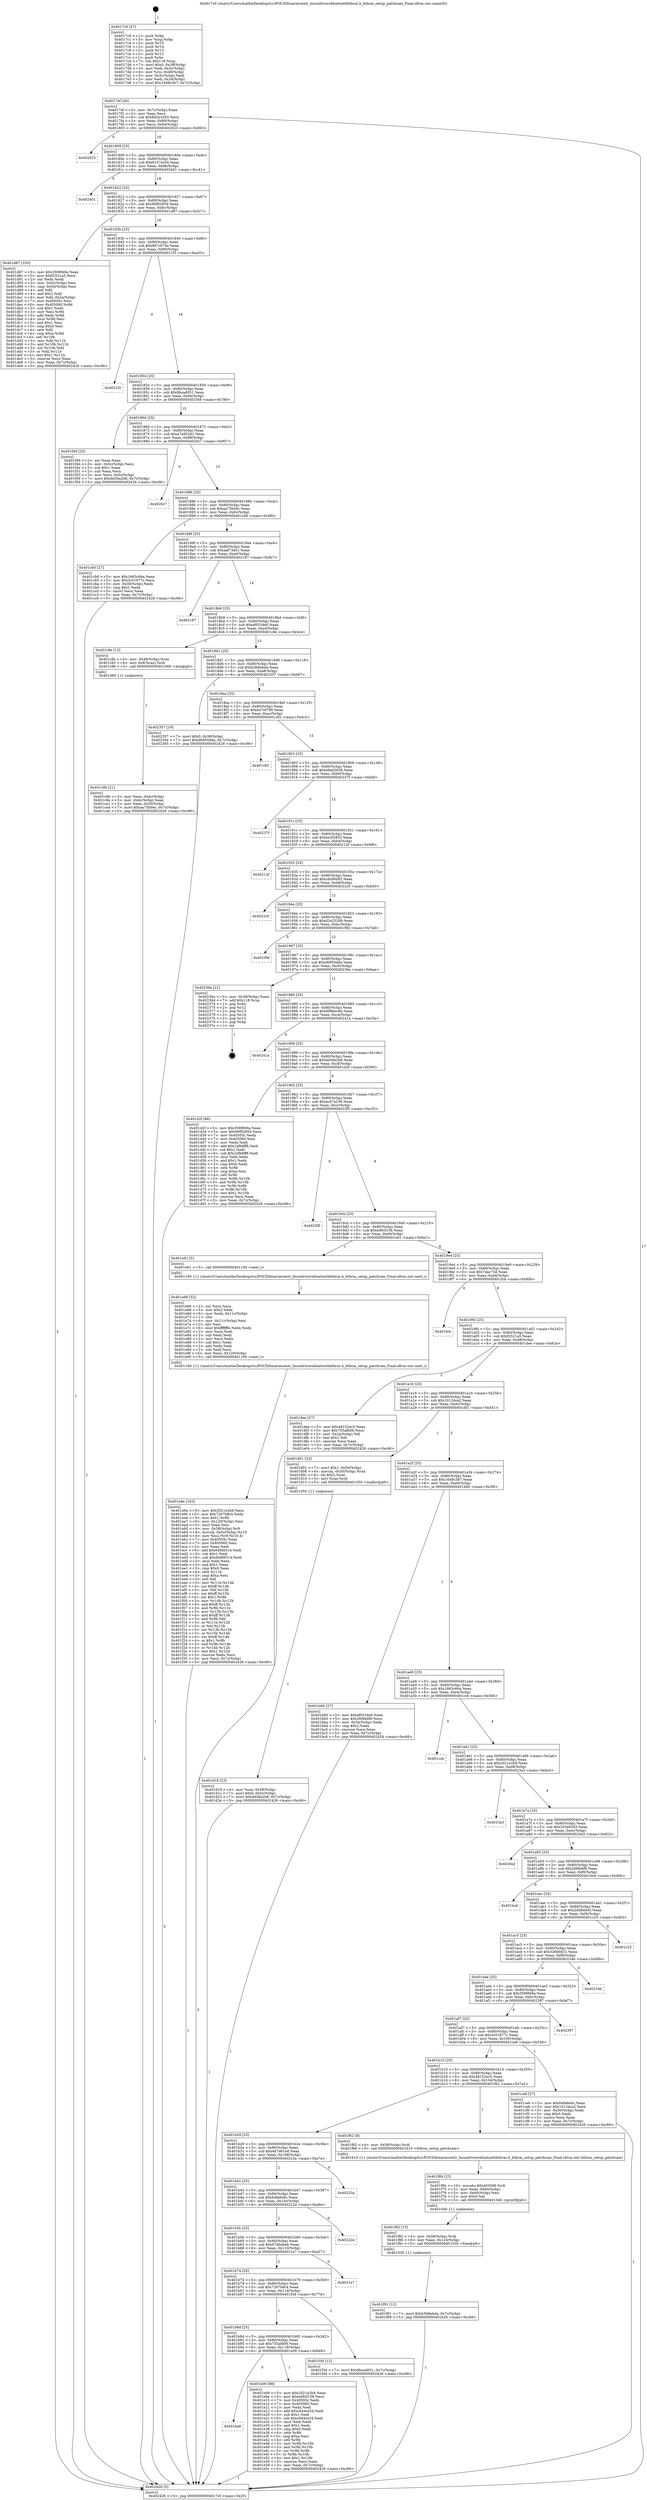 digraph "0x4017c0" {
  label = "0x4017c0 (/mnt/c/Users/mathe/Desktop/tcc/POCII/binaries/extr_linuxdriversbluetoothbtbcm.h_btbcm_setup_patchram_Final-ollvm.out::main(0))"
  labelloc = "t"
  node[shape=record]

  Entry [label="",width=0.3,height=0.3,shape=circle,fillcolor=black,style=filled]
  "0x4017ef" [label="{
     0x4017ef [26]\l
     | [instrs]\l
     &nbsp;&nbsp;0x4017ef \<+3\>: mov -0x7c(%rbp),%eax\l
     &nbsp;&nbsp;0x4017f2 \<+2\>: mov %eax,%ecx\l
     &nbsp;&nbsp;0x4017f4 \<+6\>: sub $0x8d2e3293,%ecx\l
     &nbsp;&nbsp;0x4017fa \<+3\>: mov %eax,-0x80(%rbp)\l
     &nbsp;&nbsp;0x4017fd \<+6\>: mov %ecx,-0x84(%rbp)\l
     &nbsp;&nbsp;0x401803 \<+6\>: je 0000000000402023 \<main+0x863\>\l
  }"]
  "0x402023" [label="{
     0x402023\l
  }", style=dashed]
  "0x401809" [label="{
     0x401809 [25]\l
     | [instrs]\l
     &nbsp;&nbsp;0x401809 \<+5\>: jmp 000000000040180e \<main+0x4e\>\l
     &nbsp;&nbsp;0x40180e \<+3\>: mov -0x80(%rbp),%eax\l
     &nbsp;&nbsp;0x401811 \<+5\>: sub $0x9147ec04,%eax\l
     &nbsp;&nbsp;0x401816 \<+6\>: mov %eax,-0x88(%rbp)\l
     &nbsp;&nbsp;0x40181c \<+6\>: je 0000000000402401 \<main+0xc41\>\l
  }"]
  Exit [label="",width=0.3,height=0.3,shape=circle,fillcolor=black,style=filled,peripheries=2]
  "0x402401" [label="{
     0x402401\l
  }", style=dashed]
  "0x401822" [label="{
     0x401822 [25]\l
     | [instrs]\l
     &nbsp;&nbsp;0x401822 \<+5\>: jmp 0000000000401827 \<main+0x67\>\l
     &nbsp;&nbsp;0x401827 \<+3\>: mov -0x80(%rbp),%eax\l
     &nbsp;&nbsp;0x40182a \<+5\>: sub $0x96f92854,%eax\l
     &nbsp;&nbsp;0x40182f \<+6\>: mov %eax,-0x8c(%rbp)\l
     &nbsp;&nbsp;0x401835 \<+6\>: je 0000000000401d87 \<main+0x5c7\>\l
  }"]
  "0x401f91" [label="{
     0x401f91 [12]\l
     | [instrs]\l
     &nbsp;&nbsp;0x401f91 \<+7\>: movl $0xb3b8ebda,-0x7c(%rbp)\l
     &nbsp;&nbsp;0x401f98 \<+5\>: jmp 0000000000402426 \<main+0xc66\>\l
  }"]
  "0x401d87" [label="{
     0x401d87 [103]\l
     | [instrs]\l
     &nbsp;&nbsp;0x401d87 \<+5\>: mov $0x3599f49a,%eax\l
     &nbsp;&nbsp;0x401d8c \<+5\>: mov $0xf2521a5,%ecx\l
     &nbsp;&nbsp;0x401d91 \<+2\>: xor %edx,%edx\l
     &nbsp;&nbsp;0x401d93 \<+3\>: mov -0x5c(%rbp),%esi\l
     &nbsp;&nbsp;0x401d96 \<+3\>: cmp -0x50(%rbp),%esi\l
     &nbsp;&nbsp;0x401d99 \<+4\>: setl %dil\l
     &nbsp;&nbsp;0x401d9d \<+4\>: and $0x1,%dil\l
     &nbsp;&nbsp;0x401da1 \<+4\>: mov %dil,-0x2a(%rbp)\l
     &nbsp;&nbsp;0x401da5 \<+7\>: mov 0x40505c,%esi\l
     &nbsp;&nbsp;0x401dac \<+8\>: mov 0x405060,%r8d\l
     &nbsp;&nbsp;0x401db4 \<+3\>: sub $0x1,%edx\l
     &nbsp;&nbsp;0x401db7 \<+3\>: mov %esi,%r9d\l
     &nbsp;&nbsp;0x401dba \<+3\>: add %edx,%r9d\l
     &nbsp;&nbsp;0x401dbd \<+4\>: imul %r9d,%esi\l
     &nbsp;&nbsp;0x401dc1 \<+3\>: and $0x1,%esi\l
     &nbsp;&nbsp;0x401dc4 \<+3\>: cmp $0x0,%esi\l
     &nbsp;&nbsp;0x401dc7 \<+4\>: sete %dil\l
     &nbsp;&nbsp;0x401dcb \<+4\>: cmp $0xa,%r8d\l
     &nbsp;&nbsp;0x401dcf \<+4\>: setl %r10b\l
     &nbsp;&nbsp;0x401dd3 \<+3\>: mov %dil,%r11b\l
     &nbsp;&nbsp;0x401dd6 \<+3\>: and %r10b,%r11b\l
     &nbsp;&nbsp;0x401dd9 \<+3\>: xor %r10b,%dil\l
     &nbsp;&nbsp;0x401ddc \<+3\>: or %dil,%r11b\l
     &nbsp;&nbsp;0x401ddf \<+4\>: test $0x1,%r11b\l
     &nbsp;&nbsp;0x401de3 \<+3\>: cmovne %ecx,%eax\l
     &nbsp;&nbsp;0x401de6 \<+3\>: mov %eax,-0x7c(%rbp)\l
     &nbsp;&nbsp;0x401de9 \<+5\>: jmp 0000000000402426 \<main+0xc66\>\l
  }"]
  "0x40183b" [label="{
     0x40183b [25]\l
     | [instrs]\l
     &nbsp;&nbsp;0x40183b \<+5\>: jmp 0000000000401840 \<main+0x80\>\l
     &nbsp;&nbsp;0x401840 \<+3\>: mov -0x80(%rbp),%eax\l
     &nbsp;&nbsp;0x401843 \<+5\>: sub $0x987c874e,%eax\l
     &nbsp;&nbsp;0x401848 \<+6\>: mov %eax,-0x90(%rbp)\l
     &nbsp;&nbsp;0x40184e \<+6\>: je 00000000004021f3 \<main+0xa33\>\l
  }"]
  "0x401f82" [label="{
     0x401f82 [15]\l
     | [instrs]\l
     &nbsp;&nbsp;0x401f82 \<+4\>: mov -0x58(%rbp),%rdi\l
     &nbsp;&nbsp;0x401f86 \<+6\>: mov %eax,-0x124(%rbp)\l
     &nbsp;&nbsp;0x401f8c \<+5\>: call 0000000000401030 \<free@plt\>\l
     | [calls]\l
     &nbsp;&nbsp;0x401030 \{1\} (unknown)\l
  }"]
  "0x4021f3" [label="{
     0x4021f3\l
  }", style=dashed]
  "0x401854" [label="{
     0x401854 [25]\l
     | [instrs]\l
     &nbsp;&nbsp;0x401854 \<+5\>: jmp 0000000000401859 \<main+0x99\>\l
     &nbsp;&nbsp;0x401859 \<+3\>: mov -0x80(%rbp),%eax\l
     &nbsp;&nbsp;0x40185c \<+5\>: sub $0x9bcad051,%eax\l
     &nbsp;&nbsp;0x401861 \<+6\>: mov %eax,-0x94(%rbp)\l
     &nbsp;&nbsp;0x401867 \<+6\>: je 0000000000401f49 \<main+0x789\>\l
  }"]
  "0x401f6b" [label="{
     0x401f6b [23]\l
     | [instrs]\l
     &nbsp;&nbsp;0x401f6b \<+10\>: movabs $0x4030d6,%rdi\l
     &nbsp;&nbsp;0x401f75 \<+3\>: mov %eax,-0x60(%rbp)\l
     &nbsp;&nbsp;0x401f78 \<+3\>: mov -0x60(%rbp),%esi\l
     &nbsp;&nbsp;0x401f7b \<+2\>: mov $0x0,%al\l
     &nbsp;&nbsp;0x401f7d \<+5\>: call 0000000000401040 \<printf@plt\>\l
     | [calls]\l
     &nbsp;&nbsp;0x401040 \{1\} (unknown)\l
  }"]
  "0x401f49" [label="{
     0x401f49 [25]\l
     | [instrs]\l
     &nbsp;&nbsp;0x401f49 \<+2\>: xor %eax,%eax\l
     &nbsp;&nbsp;0x401f4b \<+3\>: mov -0x5c(%rbp),%ecx\l
     &nbsp;&nbsp;0x401f4e \<+3\>: sub $0x1,%eax\l
     &nbsp;&nbsp;0x401f51 \<+2\>: sub %eax,%ecx\l
     &nbsp;&nbsp;0x401f53 \<+3\>: mov %ecx,-0x5c(%rbp)\l
     &nbsp;&nbsp;0x401f56 \<+7\>: movl $0xdd36a2b8,-0x7c(%rbp)\l
     &nbsp;&nbsp;0x401f5d \<+5\>: jmp 0000000000402426 \<main+0xc66\>\l
  }"]
  "0x40186d" [label="{
     0x40186d [25]\l
     | [instrs]\l
     &nbsp;&nbsp;0x40186d \<+5\>: jmp 0000000000401872 \<main+0xb2\>\l
     &nbsp;&nbsp;0x401872 \<+3\>: mov -0x80(%rbp),%eax\l
     &nbsp;&nbsp;0x401875 \<+5\>: sub $0xa7a952d1,%eax\l
     &nbsp;&nbsp;0x40187a \<+6\>: mov %eax,-0x98(%rbp)\l
     &nbsp;&nbsp;0x401880 \<+6\>: je 00000000004020c7 \<main+0x907\>\l
  }"]
  "0x401e9a" [label="{
     0x401e9a [163]\l
     | [instrs]\l
     &nbsp;&nbsp;0x401e9a \<+5\>: mov $0x2021e2b9,%ecx\l
     &nbsp;&nbsp;0x401e9f \<+5\>: mov $0x7267b8c4,%edx\l
     &nbsp;&nbsp;0x401ea4 \<+3\>: mov $0x1,%r8b\l
     &nbsp;&nbsp;0x401ea7 \<+6\>: mov -0x120(%rbp),%esi\l
     &nbsp;&nbsp;0x401ead \<+3\>: imul %eax,%esi\l
     &nbsp;&nbsp;0x401eb0 \<+4\>: mov -0x58(%rbp),%r9\l
     &nbsp;&nbsp;0x401eb4 \<+4\>: movslq -0x5c(%rbp),%r10\l
     &nbsp;&nbsp;0x401eb8 \<+4\>: mov %esi,(%r9,%r10,4)\l
     &nbsp;&nbsp;0x401ebc \<+7\>: mov 0x40505c,%eax\l
     &nbsp;&nbsp;0x401ec3 \<+7\>: mov 0x405060,%esi\l
     &nbsp;&nbsp;0x401eca \<+2\>: mov %eax,%edi\l
     &nbsp;&nbsp;0x401ecc \<+6\>: add $0x64fd9314,%edi\l
     &nbsp;&nbsp;0x401ed2 \<+3\>: sub $0x1,%edi\l
     &nbsp;&nbsp;0x401ed5 \<+6\>: sub $0x64fd9314,%edi\l
     &nbsp;&nbsp;0x401edb \<+3\>: imul %edi,%eax\l
     &nbsp;&nbsp;0x401ede \<+3\>: and $0x1,%eax\l
     &nbsp;&nbsp;0x401ee1 \<+3\>: cmp $0x0,%eax\l
     &nbsp;&nbsp;0x401ee4 \<+4\>: sete %r11b\l
     &nbsp;&nbsp;0x401ee8 \<+3\>: cmp $0xa,%esi\l
     &nbsp;&nbsp;0x401eeb \<+3\>: setl %bl\l
     &nbsp;&nbsp;0x401eee \<+3\>: mov %r11b,%r14b\l
     &nbsp;&nbsp;0x401ef1 \<+4\>: xor $0xff,%r14b\l
     &nbsp;&nbsp;0x401ef5 \<+3\>: mov %bl,%r15b\l
     &nbsp;&nbsp;0x401ef8 \<+4\>: xor $0xff,%r15b\l
     &nbsp;&nbsp;0x401efc \<+4\>: xor $0x1,%r8b\l
     &nbsp;&nbsp;0x401f00 \<+3\>: mov %r14b,%r12b\l
     &nbsp;&nbsp;0x401f03 \<+4\>: and $0xff,%r12b\l
     &nbsp;&nbsp;0x401f07 \<+3\>: and %r8b,%r11b\l
     &nbsp;&nbsp;0x401f0a \<+3\>: mov %r15b,%r13b\l
     &nbsp;&nbsp;0x401f0d \<+4\>: and $0xff,%r13b\l
     &nbsp;&nbsp;0x401f11 \<+3\>: and %r8b,%bl\l
     &nbsp;&nbsp;0x401f14 \<+3\>: or %r11b,%r12b\l
     &nbsp;&nbsp;0x401f17 \<+3\>: or %bl,%r13b\l
     &nbsp;&nbsp;0x401f1a \<+3\>: xor %r13b,%r12b\l
     &nbsp;&nbsp;0x401f1d \<+3\>: or %r15b,%r14b\l
     &nbsp;&nbsp;0x401f20 \<+4\>: xor $0xff,%r14b\l
     &nbsp;&nbsp;0x401f24 \<+4\>: or $0x1,%r8b\l
     &nbsp;&nbsp;0x401f28 \<+3\>: and %r8b,%r14b\l
     &nbsp;&nbsp;0x401f2b \<+3\>: or %r14b,%r12b\l
     &nbsp;&nbsp;0x401f2e \<+4\>: test $0x1,%r12b\l
     &nbsp;&nbsp;0x401f32 \<+3\>: cmovne %edx,%ecx\l
     &nbsp;&nbsp;0x401f35 \<+3\>: mov %ecx,-0x7c(%rbp)\l
     &nbsp;&nbsp;0x401f38 \<+5\>: jmp 0000000000402426 \<main+0xc66\>\l
  }"]
  "0x4020c7" [label="{
     0x4020c7\l
  }", style=dashed]
  "0x401886" [label="{
     0x401886 [25]\l
     | [instrs]\l
     &nbsp;&nbsp;0x401886 \<+5\>: jmp 000000000040188b \<main+0xcb\>\l
     &nbsp;&nbsp;0x40188b \<+3\>: mov -0x80(%rbp),%eax\l
     &nbsp;&nbsp;0x40188e \<+5\>: sub $0xaa75b04c,%eax\l
     &nbsp;&nbsp;0x401893 \<+6\>: mov %eax,-0x9c(%rbp)\l
     &nbsp;&nbsp;0x401899 \<+6\>: je 0000000000401cb0 \<main+0x4f0\>\l
  }"]
  "0x401e66" [label="{
     0x401e66 [52]\l
     | [instrs]\l
     &nbsp;&nbsp;0x401e66 \<+2\>: xor %ecx,%ecx\l
     &nbsp;&nbsp;0x401e68 \<+5\>: mov $0x2,%edx\l
     &nbsp;&nbsp;0x401e6d \<+6\>: mov %edx,-0x11c(%rbp)\l
     &nbsp;&nbsp;0x401e73 \<+1\>: cltd\l
     &nbsp;&nbsp;0x401e74 \<+6\>: mov -0x11c(%rbp),%esi\l
     &nbsp;&nbsp;0x401e7a \<+2\>: idiv %esi\l
     &nbsp;&nbsp;0x401e7c \<+6\>: imul $0xfffffffe,%edx,%edx\l
     &nbsp;&nbsp;0x401e82 \<+2\>: mov %ecx,%edi\l
     &nbsp;&nbsp;0x401e84 \<+2\>: sub %edx,%edi\l
     &nbsp;&nbsp;0x401e86 \<+2\>: mov %ecx,%edx\l
     &nbsp;&nbsp;0x401e88 \<+3\>: sub $0x1,%edx\l
     &nbsp;&nbsp;0x401e8b \<+2\>: add %edx,%edi\l
     &nbsp;&nbsp;0x401e8d \<+2\>: sub %edi,%ecx\l
     &nbsp;&nbsp;0x401e8f \<+6\>: mov %ecx,-0x120(%rbp)\l
     &nbsp;&nbsp;0x401e95 \<+5\>: call 0000000000401160 \<next_i\>\l
     | [calls]\l
     &nbsp;&nbsp;0x401160 \{1\} (/mnt/c/Users/mathe/Desktop/tcc/POCII/binaries/extr_linuxdriversbluetoothbtbcm.h_btbcm_setup_patchram_Final-ollvm.out::next_i)\l
  }"]
  "0x401cb0" [label="{
     0x401cb0 [27]\l
     | [instrs]\l
     &nbsp;&nbsp;0x401cb0 \<+5\>: mov $0x1663c66a,%eax\l
     &nbsp;&nbsp;0x401cb5 \<+5\>: mov $0x3c51677c,%ecx\l
     &nbsp;&nbsp;0x401cba \<+3\>: mov -0x30(%rbp),%edx\l
     &nbsp;&nbsp;0x401cbd \<+3\>: cmp $0x1,%edx\l
     &nbsp;&nbsp;0x401cc0 \<+3\>: cmovl %ecx,%eax\l
     &nbsp;&nbsp;0x401cc3 \<+3\>: mov %eax,-0x7c(%rbp)\l
     &nbsp;&nbsp;0x401cc6 \<+5\>: jmp 0000000000402426 \<main+0xc66\>\l
  }"]
  "0x40189f" [label="{
     0x40189f [25]\l
     | [instrs]\l
     &nbsp;&nbsp;0x40189f \<+5\>: jmp 00000000004018a4 \<main+0xe4\>\l
     &nbsp;&nbsp;0x4018a4 \<+3\>: mov -0x80(%rbp),%eax\l
     &nbsp;&nbsp;0x4018a7 \<+5\>: sub $0xaaf73de1,%eax\l
     &nbsp;&nbsp;0x4018ac \<+6\>: mov %eax,-0xa0(%rbp)\l
     &nbsp;&nbsp;0x4018b2 \<+6\>: je 0000000000402187 \<main+0x9c7\>\l
  }"]
  "0x401ba6" [label="{
     0x401ba6\l
  }", style=dashed]
  "0x402187" [label="{
     0x402187\l
  }", style=dashed]
  "0x4018b8" [label="{
     0x4018b8 [25]\l
     | [instrs]\l
     &nbsp;&nbsp;0x4018b8 \<+5\>: jmp 00000000004018bd \<main+0xfd\>\l
     &nbsp;&nbsp;0x4018bd \<+3\>: mov -0x80(%rbp),%eax\l
     &nbsp;&nbsp;0x4018c0 \<+5\>: sub $0xaf0534e0,%eax\l
     &nbsp;&nbsp;0x4018c5 \<+6\>: mov %eax,-0xa4(%rbp)\l
     &nbsp;&nbsp;0x4018cb \<+6\>: je 0000000000401c8e \<main+0x4ce\>\l
  }"]
  "0x401e09" [label="{
     0x401e09 [88]\l
     | [instrs]\l
     &nbsp;&nbsp;0x401e09 \<+5\>: mov $0x2021e2b9,%eax\l
     &nbsp;&nbsp;0x401e0e \<+5\>: mov $0xed9cf138,%ecx\l
     &nbsp;&nbsp;0x401e13 \<+7\>: mov 0x40505c,%edx\l
     &nbsp;&nbsp;0x401e1a \<+7\>: mov 0x405060,%esi\l
     &nbsp;&nbsp;0x401e21 \<+2\>: mov %edx,%edi\l
     &nbsp;&nbsp;0x401e23 \<+6\>: add $0xc644ce34,%edi\l
     &nbsp;&nbsp;0x401e29 \<+3\>: sub $0x1,%edi\l
     &nbsp;&nbsp;0x401e2c \<+6\>: sub $0xc644ce34,%edi\l
     &nbsp;&nbsp;0x401e32 \<+3\>: imul %edi,%edx\l
     &nbsp;&nbsp;0x401e35 \<+3\>: and $0x1,%edx\l
     &nbsp;&nbsp;0x401e38 \<+3\>: cmp $0x0,%edx\l
     &nbsp;&nbsp;0x401e3b \<+4\>: sete %r8b\l
     &nbsp;&nbsp;0x401e3f \<+3\>: cmp $0xa,%esi\l
     &nbsp;&nbsp;0x401e42 \<+4\>: setl %r9b\l
     &nbsp;&nbsp;0x401e46 \<+3\>: mov %r8b,%r10b\l
     &nbsp;&nbsp;0x401e49 \<+3\>: and %r9b,%r10b\l
     &nbsp;&nbsp;0x401e4c \<+3\>: xor %r9b,%r8b\l
     &nbsp;&nbsp;0x401e4f \<+3\>: or %r8b,%r10b\l
     &nbsp;&nbsp;0x401e52 \<+4\>: test $0x1,%r10b\l
     &nbsp;&nbsp;0x401e56 \<+3\>: cmovne %ecx,%eax\l
     &nbsp;&nbsp;0x401e59 \<+3\>: mov %eax,-0x7c(%rbp)\l
     &nbsp;&nbsp;0x401e5c \<+5\>: jmp 0000000000402426 \<main+0xc66\>\l
  }"]
  "0x401c8e" [label="{
     0x401c8e [13]\l
     | [instrs]\l
     &nbsp;&nbsp;0x401c8e \<+4\>: mov -0x48(%rbp),%rax\l
     &nbsp;&nbsp;0x401c92 \<+4\>: mov 0x8(%rax),%rdi\l
     &nbsp;&nbsp;0x401c96 \<+5\>: call 0000000000401060 \<atoi@plt\>\l
     | [calls]\l
     &nbsp;&nbsp;0x401060 \{1\} (unknown)\l
  }"]
  "0x4018d1" [label="{
     0x4018d1 [25]\l
     | [instrs]\l
     &nbsp;&nbsp;0x4018d1 \<+5\>: jmp 00000000004018d6 \<main+0x116\>\l
     &nbsp;&nbsp;0x4018d6 \<+3\>: mov -0x80(%rbp),%eax\l
     &nbsp;&nbsp;0x4018d9 \<+5\>: sub $0xb3b8ebda,%eax\l
     &nbsp;&nbsp;0x4018de \<+6\>: mov %eax,-0xa8(%rbp)\l
     &nbsp;&nbsp;0x4018e4 \<+6\>: je 0000000000402357 \<main+0xb97\>\l
  }"]
  "0x401b8d" [label="{
     0x401b8d [25]\l
     | [instrs]\l
     &nbsp;&nbsp;0x401b8d \<+5\>: jmp 0000000000401b92 \<main+0x3d2\>\l
     &nbsp;&nbsp;0x401b92 \<+3\>: mov -0x80(%rbp),%eax\l
     &nbsp;&nbsp;0x401b95 \<+5\>: sub $0x755afb06,%eax\l
     &nbsp;&nbsp;0x401b9a \<+6\>: mov %eax,-0x118(%rbp)\l
     &nbsp;&nbsp;0x401ba0 \<+6\>: je 0000000000401e09 \<main+0x649\>\l
  }"]
  "0x402357" [label="{
     0x402357 [19]\l
     | [instrs]\l
     &nbsp;&nbsp;0x402357 \<+7\>: movl $0x0,-0x38(%rbp)\l
     &nbsp;&nbsp;0x40235e \<+7\>: movl $0xd6950dda,-0x7c(%rbp)\l
     &nbsp;&nbsp;0x402365 \<+5\>: jmp 0000000000402426 \<main+0xc66\>\l
  }"]
  "0x4018ea" [label="{
     0x4018ea [25]\l
     | [instrs]\l
     &nbsp;&nbsp;0x4018ea \<+5\>: jmp 00000000004018ef \<main+0x12f\>\l
     &nbsp;&nbsp;0x4018ef \<+3\>: mov -0x80(%rbp),%eax\l
     &nbsp;&nbsp;0x4018f2 \<+5\>: sub $0xb47ef789,%eax\l
     &nbsp;&nbsp;0x4018f7 \<+6\>: mov %eax,-0xac(%rbp)\l
     &nbsp;&nbsp;0x4018fd \<+6\>: je 0000000000401c82 \<main+0x4c2\>\l
  }"]
  "0x401f3d" [label="{
     0x401f3d [12]\l
     | [instrs]\l
     &nbsp;&nbsp;0x401f3d \<+7\>: movl $0x9bcad051,-0x7c(%rbp)\l
     &nbsp;&nbsp;0x401f44 \<+5\>: jmp 0000000000402426 \<main+0xc66\>\l
  }"]
  "0x401c82" [label="{
     0x401c82\l
  }", style=dashed]
  "0x401903" [label="{
     0x401903 [25]\l
     | [instrs]\l
     &nbsp;&nbsp;0x401903 \<+5\>: jmp 0000000000401908 \<main+0x148\>\l
     &nbsp;&nbsp;0x401908 \<+3\>: mov -0x80(%rbp),%eax\l
     &nbsp;&nbsp;0x40190b \<+5\>: sub $0xb9ad2638,%eax\l
     &nbsp;&nbsp;0x401910 \<+6\>: mov %eax,-0xb0(%rbp)\l
     &nbsp;&nbsp;0x401916 \<+6\>: je 000000000040237f \<main+0xbbf\>\l
  }"]
  "0x401b74" [label="{
     0x401b74 [25]\l
     | [instrs]\l
     &nbsp;&nbsp;0x401b74 \<+5\>: jmp 0000000000401b79 \<main+0x3b9\>\l
     &nbsp;&nbsp;0x401b79 \<+3\>: mov -0x80(%rbp),%eax\l
     &nbsp;&nbsp;0x401b7c \<+5\>: sub $0x7267b8c4,%eax\l
     &nbsp;&nbsp;0x401b81 \<+6\>: mov %eax,-0x114(%rbp)\l
     &nbsp;&nbsp;0x401b87 \<+6\>: je 0000000000401f3d \<main+0x77d\>\l
  }"]
  "0x40237f" [label="{
     0x40237f\l
  }", style=dashed]
  "0x40191c" [label="{
     0x40191c [25]\l
     | [instrs]\l
     &nbsp;&nbsp;0x40191c \<+5\>: jmp 0000000000401921 \<main+0x161\>\l
     &nbsp;&nbsp;0x401921 \<+3\>: mov -0x80(%rbp),%eax\l
     &nbsp;&nbsp;0x401924 \<+5\>: sub $0xbe3f2852,%eax\l
     &nbsp;&nbsp;0x401929 \<+6\>: mov %eax,-0xb4(%rbp)\l
     &nbsp;&nbsp;0x40192f \<+6\>: je 000000000040212f \<main+0x96f\>\l
  }"]
  "0x4021e7" [label="{
     0x4021e7\l
  }", style=dashed]
  "0x40212f" [label="{
     0x40212f\l
  }", style=dashed]
  "0x401935" [label="{
     0x401935 [25]\l
     | [instrs]\l
     &nbsp;&nbsp;0x401935 \<+5\>: jmp 000000000040193a \<main+0x17a\>\l
     &nbsp;&nbsp;0x40193a \<+3\>: mov -0x80(%rbp),%eax\l
     &nbsp;&nbsp;0x40193d \<+5\>: sub $0xcdc80d92,%eax\l
     &nbsp;&nbsp;0x401942 \<+6\>: mov %eax,-0xb8(%rbp)\l
     &nbsp;&nbsp;0x401948 \<+6\>: je 00000000004022c0 \<main+0xb00\>\l
  }"]
  "0x401b5b" [label="{
     0x401b5b [25]\l
     | [instrs]\l
     &nbsp;&nbsp;0x401b5b \<+5\>: jmp 0000000000401b60 \<main+0x3a0\>\l
     &nbsp;&nbsp;0x401b60 \<+3\>: mov -0x80(%rbp),%eax\l
     &nbsp;&nbsp;0x401b63 \<+5\>: sub $0x67dbdeeb,%eax\l
     &nbsp;&nbsp;0x401b68 \<+6\>: mov %eax,-0x110(%rbp)\l
     &nbsp;&nbsp;0x401b6e \<+6\>: je 00000000004021e7 \<main+0xa27\>\l
  }"]
  "0x4022c0" [label="{
     0x4022c0\l
  }", style=dashed]
  "0x40194e" [label="{
     0x40194e [25]\l
     | [instrs]\l
     &nbsp;&nbsp;0x40194e \<+5\>: jmp 0000000000401953 \<main+0x193\>\l
     &nbsp;&nbsp;0x401953 \<+3\>: mov -0x80(%rbp),%eax\l
     &nbsp;&nbsp;0x401956 \<+5\>: sub $0xd2e252d9,%eax\l
     &nbsp;&nbsp;0x40195b \<+6\>: mov %eax,-0xbc(%rbp)\l
     &nbsp;&nbsp;0x401961 \<+6\>: je 0000000000401f9d \<main+0x7dd\>\l
  }"]
  "0x40222e" [label="{
     0x40222e\l
  }", style=dashed]
  "0x401f9d" [label="{
     0x401f9d\l
  }", style=dashed]
  "0x401967" [label="{
     0x401967 [25]\l
     | [instrs]\l
     &nbsp;&nbsp;0x401967 \<+5\>: jmp 000000000040196c \<main+0x1ac\>\l
     &nbsp;&nbsp;0x40196c \<+3\>: mov -0x80(%rbp),%eax\l
     &nbsp;&nbsp;0x40196f \<+5\>: sub $0xd6950dda,%eax\l
     &nbsp;&nbsp;0x401974 \<+6\>: mov %eax,-0xc0(%rbp)\l
     &nbsp;&nbsp;0x40197a \<+6\>: je 000000000040236a \<main+0xbaa\>\l
  }"]
  "0x401b42" [label="{
     0x401b42 [25]\l
     | [instrs]\l
     &nbsp;&nbsp;0x401b42 \<+5\>: jmp 0000000000401b47 \<main+0x387\>\l
     &nbsp;&nbsp;0x401b47 \<+3\>: mov -0x80(%rbp),%eax\l
     &nbsp;&nbsp;0x401b4a \<+5\>: sub $0x64fa6e0c,%eax\l
     &nbsp;&nbsp;0x401b4f \<+6\>: mov %eax,-0x10c(%rbp)\l
     &nbsp;&nbsp;0x401b55 \<+6\>: je 000000000040222e \<main+0xa6e\>\l
  }"]
  "0x40236a" [label="{
     0x40236a [21]\l
     | [instrs]\l
     &nbsp;&nbsp;0x40236a \<+3\>: mov -0x38(%rbp),%eax\l
     &nbsp;&nbsp;0x40236d \<+7\>: add $0x118,%rsp\l
     &nbsp;&nbsp;0x402374 \<+1\>: pop %rbx\l
     &nbsp;&nbsp;0x402375 \<+2\>: pop %r12\l
     &nbsp;&nbsp;0x402377 \<+2\>: pop %r13\l
     &nbsp;&nbsp;0x402379 \<+2\>: pop %r14\l
     &nbsp;&nbsp;0x40237b \<+2\>: pop %r15\l
     &nbsp;&nbsp;0x40237d \<+1\>: pop %rbp\l
     &nbsp;&nbsp;0x40237e \<+1\>: ret\l
  }"]
  "0x401980" [label="{
     0x401980 [25]\l
     | [instrs]\l
     &nbsp;&nbsp;0x401980 \<+5\>: jmp 0000000000401985 \<main+0x1c5\>\l
     &nbsp;&nbsp;0x401985 \<+3\>: mov -0x80(%rbp),%eax\l
     &nbsp;&nbsp;0x401988 \<+5\>: sub $0xd99bec6b,%eax\l
     &nbsp;&nbsp;0x40198d \<+6\>: mov %eax,-0xc4(%rbp)\l
     &nbsp;&nbsp;0x401993 \<+6\>: je 000000000040241a \<main+0xc5a\>\l
  }"]
  "0x40223a" [label="{
     0x40223a\l
  }", style=dashed]
  "0x40241a" [label="{
     0x40241a\l
  }", style=dashed]
  "0x401999" [label="{
     0x401999 [25]\l
     | [instrs]\l
     &nbsp;&nbsp;0x401999 \<+5\>: jmp 000000000040199e \<main+0x1de\>\l
     &nbsp;&nbsp;0x40199e \<+3\>: mov -0x80(%rbp),%eax\l
     &nbsp;&nbsp;0x4019a1 \<+5\>: sub $0xdd36a2b8,%eax\l
     &nbsp;&nbsp;0x4019a6 \<+6\>: mov %eax,-0xc8(%rbp)\l
     &nbsp;&nbsp;0x4019ac \<+6\>: je 0000000000401d2f \<main+0x56f\>\l
  }"]
  "0x401b29" [label="{
     0x401b29 [25]\l
     | [instrs]\l
     &nbsp;&nbsp;0x401b29 \<+5\>: jmp 0000000000401b2e \<main+0x36e\>\l
     &nbsp;&nbsp;0x401b2e \<+3\>: mov -0x80(%rbp),%eax\l
     &nbsp;&nbsp;0x401b31 \<+5\>: sub $0x4d7d61ed,%eax\l
     &nbsp;&nbsp;0x401b36 \<+6\>: mov %eax,-0x108(%rbp)\l
     &nbsp;&nbsp;0x401b3c \<+6\>: je 000000000040223a \<main+0xa7a\>\l
  }"]
  "0x401d2f" [label="{
     0x401d2f [88]\l
     | [instrs]\l
     &nbsp;&nbsp;0x401d2f \<+5\>: mov $0x3599f49a,%eax\l
     &nbsp;&nbsp;0x401d34 \<+5\>: mov $0x96f92854,%ecx\l
     &nbsp;&nbsp;0x401d39 \<+7\>: mov 0x40505c,%edx\l
     &nbsp;&nbsp;0x401d40 \<+7\>: mov 0x405060,%esi\l
     &nbsp;&nbsp;0x401d47 \<+2\>: mov %edx,%edi\l
     &nbsp;&nbsp;0x401d49 \<+6\>: add $0x1bfb8ff8,%edi\l
     &nbsp;&nbsp;0x401d4f \<+3\>: sub $0x1,%edi\l
     &nbsp;&nbsp;0x401d52 \<+6\>: sub $0x1bfb8ff8,%edi\l
     &nbsp;&nbsp;0x401d58 \<+3\>: imul %edi,%edx\l
     &nbsp;&nbsp;0x401d5b \<+3\>: and $0x1,%edx\l
     &nbsp;&nbsp;0x401d5e \<+3\>: cmp $0x0,%edx\l
     &nbsp;&nbsp;0x401d61 \<+4\>: sete %r8b\l
     &nbsp;&nbsp;0x401d65 \<+3\>: cmp $0xa,%esi\l
     &nbsp;&nbsp;0x401d68 \<+4\>: setl %r9b\l
     &nbsp;&nbsp;0x401d6c \<+3\>: mov %r8b,%r10b\l
     &nbsp;&nbsp;0x401d6f \<+3\>: and %r9b,%r10b\l
     &nbsp;&nbsp;0x401d72 \<+3\>: xor %r9b,%r8b\l
     &nbsp;&nbsp;0x401d75 \<+3\>: or %r8b,%r10b\l
     &nbsp;&nbsp;0x401d78 \<+4\>: test $0x1,%r10b\l
     &nbsp;&nbsp;0x401d7c \<+3\>: cmovne %ecx,%eax\l
     &nbsp;&nbsp;0x401d7f \<+3\>: mov %eax,-0x7c(%rbp)\l
     &nbsp;&nbsp;0x401d82 \<+5\>: jmp 0000000000402426 \<main+0xc66\>\l
  }"]
  "0x4019b2" [label="{
     0x4019b2 [25]\l
     | [instrs]\l
     &nbsp;&nbsp;0x4019b2 \<+5\>: jmp 00000000004019b7 \<main+0x1f7\>\l
     &nbsp;&nbsp;0x4019b7 \<+3\>: mov -0x80(%rbp),%eax\l
     &nbsp;&nbsp;0x4019ba \<+5\>: sub $0xec47a236,%eax\l
     &nbsp;&nbsp;0x4019bf \<+6\>: mov %eax,-0xcc(%rbp)\l
     &nbsp;&nbsp;0x4019c5 \<+6\>: je 00000000004023f5 \<main+0xc35\>\l
  }"]
  "0x401f62" [label="{
     0x401f62 [9]\l
     | [instrs]\l
     &nbsp;&nbsp;0x401f62 \<+4\>: mov -0x58(%rbp),%rdi\l
     &nbsp;&nbsp;0x401f66 \<+5\>: call 0000000000401610 \<btbcm_setup_patchram\>\l
     | [calls]\l
     &nbsp;&nbsp;0x401610 \{1\} (/mnt/c/Users/mathe/Desktop/tcc/POCII/binaries/extr_linuxdriversbluetoothbtbcm.h_btbcm_setup_patchram_Final-ollvm.out::btbcm_setup_patchram)\l
  }"]
  "0x4023f5" [label="{
     0x4023f5\l
  }", style=dashed]
  "0x4019cb" [label="{
     0x4019cb [25]\l
     | [instrs]\l
     &nbsp;&nbsp;0x4019cb \<+5\>: jmp 00000000004019d0 \<main+0x210\>\l
     &nbsp;&nbsp;0x4019d0 \<+3\>: mov -0x80(%rbp),%eax\l
     &nbsp;&nbsp;0x4019d3 \<+5\>: sub $0xed9cf138,%eax\l
     &nbsp;&nbsp;0x4019d8 \<+6\>: mov %eax,-0xd0(%rbp)\l
     &nbsp;&nbsp;0x4019de \<+6\>: je 0000000000401e61 \<main+0x6a1\>\l
  }"]
  "0x401d18" [label="{
     0x401d18 [23]\l
     | [instrs]\l
     &nbsp;&nbsp;0x401d18 \<+4\>: mov %rax,-0x58(%rbp)\l
     &nbsp;&nbsp;0x401d1c \<+7\>: movl $0x0,-0x5c(%rbp)\l
     &nbsp;&nbsp;0x401d23 \<+7\>: movl $0xdd36a2b8,-0x7c(%rbp)\l
     &nbsp;&nbsp;0x401d2a \<+5\>: jmp 0000000000402426 \<main+0xc66\>\l
  }"]
  "0x401e61" [label="{
     0x401e61 [5]\l
     | [instrs]\l
     &nbsp;&nbsp;0x401e61 \<+5\>: call 0000000000401160 \<next_i\>\l
     | [calls]\l
     &nbsp;&nbsp;0x401160 \{1\} (/mnt/c/Users/mathe/Desktop/tcc/POCII/binaries/extr_linuxdriversbluetoothbtbcm.h_btbcm_setup_patchram_Final-ollvm.out::next_i)\l
  }"]
  "0x4019e4" [label="{
     0x4019e4 [25]\l
     | [instrs]\l
     &nbsp;&nbsp;0x4019e4 \<+5\>: jmp 00000000004019e9 \<main+0x229\>\l
     &nbsp;&nbsp;0x4019e9 \<+3\>: mov -0x80(%rbp),%eax\l
     &nbsp;&nbsp;0x4019ec \<+5\>: sub $0x7dac73d,%eax\l
     &nbsp;&nbsp;0x4019f1 \<+6\>: mov %eax,-0xd4(%rbp)\l
     &nbsp;&nbsp;0x4019f7 \<+6\>: je 0000000000401fcb \<main+0x80b\>\l
  }"]
  "0x401b10" [label="{
     0x401b10 [25]\l
     | [instrs]\l
     &nbsp;&nbsp;0x401b10 \<+5\>: jmp 0000000000401b15 \<main+0x355\>\l
     &nbsp;&nbsp;0x401b15 \<+3\>: mov -0x80(%rbp),%eax\l
     &nbsp;&nbsp;0x401b18 \<+5\>: sub $0x48152ec5,%eax\l
     &nbsp;&nbsp;0x401b1d \<+6\>: mov %eax,-0x104(%rbp)\l
     &nbsp;&nbsp;0x401b23 \<+6\>: je 0000000000401f62 \<main+0x7a2\>\l
  }"]
  "0x401fcb" [label="{
     0x401fcb\l
  }", style=dashed]
  "0x4019fd" [label="{
     0x4019fd [25]\l
     | [instrs]\l
     &nbsp;&nbsp;0x4019fd \<+5\>: jmp 0000000000401a02 \<main+0x242\>\l
     &nbsp;&nbsp;0x401a02 \<+3\>: mov -0x80(%rbp),%eax\l
     &nbsp;&nbsp;0x401a05 \<+5\>: sub $0xf2521a5,%eax\l
     &nbsp;&nbsp;0x401a0a \<+6\>: mov %eax,-0xd8(%rbp)\l
     &nbsp;&nbsp;0x401a10 \<+6\>: je 0000000000401dee \<main+0x62e\>\l
  }"]
  "0x401ce6" [label="{
     0x401ce6 [27]\l
     | [instrs]\l
     &nbsp;&nbsp;0x401ce6 \<+5\>: mov $0x64fa6e0c,%eax\l
     &nbsp;&nbsp;0x401ceb \<+5\>: mov $0x1012dca2,%ecx\l
     &nbsp;&nbsp;0x401cf0 \<+3\>: mov -0x30(%rbp),%edx\l
     &nbsp;&nbsp;0x401cf3 \<+3\>: cmp $0x0,%edx\l
     &nbsp;&nbsp;0x401cf6 \<+3\>: cmove %ecx,%eax\l
     &nbsp;&nbsp;0x401cf9 \<+3\>: mov %eax,-0x7c(%rbp)\l
     &nbsp;&nbsp;0x401cfc \<+5\>: jmp 0000000000402426 \<main+0xc66\>\l
  }"]
  "0x401dee" [label="{
     0x401dee [27]\l
     | [instrs]\l
     &nbsp;&nbsp;0x401dee \<+5\>: mov $0x48152ec5,%eax\l
     &nbsp;&nbsp;0x401df3 \<+5\>: mov $0x755afb06,%ecx\l
     &nbsp;&nbsp;0x401df8 \<+3\>: mov -0x2a(%rbp),%dl\l
     &nbsp;&nbsp;0x401dfb \<+3\>: test $0x1,%dl\l
     &nbsp;&nbsp;0x401dfe \<+3\>: cmovne %ecx,%eax\l
     &nbsp;&nbsp;0x401e01 \<+3\>: mov %eax,-0x7c(%rbp)\l
     &nbsp;&nbsp;0x401e04 \<+5\>: jmp 0000000000402426 \<main+0xc66\>\l
  }"]
  "0x401a16" [label="{
     0x401a16 [25]\l
     | [instrs]\l
     &nbsp;&nbsp;0x401a16 \<+5\>: jmp 0000000000401a1b \<main+0x25b\>\l
     &nbsp;&nbsp;0x401a1b \<+3\>: mov -0x80(%rbp),%eax\l
     &nbsp;&nbsp;0x401a1e \<+5\>: sub $0x1012dca2,%eax\l
     &nbsp;&nbsp;0x401a23 \<+6\>: mov %eax,-0xdc(%rbp)\l
     &nbsp;&nbsp;0x401a29 \<+6\>: je 0000000000401d01 \<main+0x541\>\l
  }"]
  "0x401af7" [label="{
     0x401af7 [25]\l
     | [instrs]\l
     &nbsp;&nbsp;0x401af7 \<+5\>: jmp 0000000000401afc \<main+0x33c\>\l
     &nbsp;&nbsp;0x401afc \<+3\>: mov -0x80(%rbp),%eax\l
     &nbsp;&nbsp;0x401aff \<+5\>: sub $0x3c51677c,%eax\l
     &nbsp;&nbsp;0x401b04 \<+6\>: mov %eax,-0x100(%rbp)\l
     &nbsp;&nbsp;0x401b0a \<+6\>: je 0000000000401ce6 \<main+0x526\>\l
  }"]
  "0x401d01" [label="{
     0x401d01 [23]\l
     | [instrs]\l
     &nbsp;&nbsp;0x401d01 \<+7\>: movl $0x1,-0x50(%rbp)\l
     &nbsp;&nbsp;0x401d08 \<+4\>: movslq -0x50(%rbp),%rax\l
     &nbsp;&nbsp;0x401d0c \<+4\>: shl $0x2,%rax\l
     &nbsp;&nbsp;0x401d10 \<+3\>: mov %rax,%rdi\l
     &nbsp;&nbsp;0x401d13 \<+5\>: call 0000000000401050 \<malloc@plt\>\l
     | [calls]\l
     &nbsp;&nbsp;0x401050 \{1\} (unknown)\l
  }"]
  "0x401a2f" [label="{
     0x401a2f [25]\l
     | [instrs]\l
     &nbsp;&nbsp;0x401a2f \<+5\>: jmp 0000000000401a34 \<main+0x274\>\l
     &nbsp;&nbsp;0x401a34 \<+3\>: mov -0x80(%rbp),%eax\l
     &nbsp;&nbsp;0x401a37 \<+5\>: sub $0x1649c3b7,%eax\l
     &nbsp;&nbsp;0x401a3c \<+6\>: mov %eax,-0xe0(%rbp)\l
     &nbsp;&nbsp;0x401a42 \<+6\>: je 0000000000401bb0 \<main+0x3f0\>\l
  }"]
  "0x402397" [label="{
     0x402397\l
  }", style=dashed]
  "0x401bb0" [label="{
     0x401bb0 [27]\l
     | [instrs]\l
     &nbsp;&nbsp;0x401bb0 \<+5\>: mov $0xaf0534e0,%eax\l
     &nbsp;&nbsp;0x401bb5 \<+5\>: mov $0x269fa6f9,%ecx\l
     &nbsp;&nbsp;0x401bba \<+3\>: mov -0x34(%rbp),%edx\l
     &nbsp;&nbsp;0x401bbd \<+3\>: cmp $0x2,%edx\l
     &nbsp;&nbsp;0x401bc0 \<+3\>: cmovne %ecx,%eax\l
     &nbsp;&nbsp;0x401bc3 \<+3\>: mov %eax,-0x7c(%rbp)\l
     &nbsp;&nbsp;0x401bc6 \<+5\>: jmp 0000000000402426 \<main+0xc66\>\l
  }"]
  "0x401a48" [label="{
     0x401a48 [25]\l
     | [instrs]\l
     &nbsp;&nbsp;0x401a48 \<+5\>: jmp 0000000000401a4d \<main+0x28d\>\l
     &nbsp;&nbsp;0x401a4d \<+3\>: mov -0x80(%rbp),%eax\l
     &nbsp;&nbsp;0x401a50 \<+5\>: sub $0x1663c66a,%eax\l
     &nbsp;&nbsp;0x401a55 \<+6\>: mov %eax,-0xe4(%rbp)\l
     &nbsp;&nbsp;0x401a5b \<+6\>: je 0000000000401ccb \<main+0x50b\>\l
  }"]
  "0x402426" [label="{
     0x402426 [5]\l
     | [instrs]\l
     &nbsp;&nbsp;0x402426 \<+5\>: jmp 00000000004017ef \<main+0x2f\>\l
  }"]
  "0x4017c0" [label="{
     0x4017c0 [47]\l
     | [instrs]\l
     &nbsp;&nbsp;0x4017c0 \<+1\>: push %rbp\l
     &nbsp;&nbsp;0x4017c1 \<+3\>: mov %rsp,%rbp\l
     &nbsp;&nbsp;0x4017c4 \<+2\>: push %r15\l
     &nbsp;&nbsp;0x4017c6 \<+2\>: push %r14\l
     &nbsp;&nbsp;0x4017c8 \<+2\>: push %r13\l
     &nbsp;&nbsp;0x4017ca \<+2\>: push %r12\l
     &nbsp;&nbsp;0x4017cc \<+1\>: push %rbx\l
     &nbsp;&nbsp;0x4017cd \<+7\>: sub $0x118,%rsp\l
     &nbsp;&nbsp;0x4017d4 \<+7\>: movl $0x0,-0x38(%rbp)\l
     &nbsp;&nbsp;0x4017db \<+3\>: mov %edi,-0x3c(%rbp)\l
     &nbsp;&nbsp;0x4017de \<+4\>: mov %rsi,-0x48(%rbp)\l
     &nbsp;&nbsp;0x4017e2 \<+3\>: mov -0x3c(%rbp),%edi\l
     &nbsp;&nbsp;0x4017e5 \<+3\>: mov %edi,-0x34(%rbp)\l
     &nbsp;&nbsp;0x4017e8 \<+7\>: movl $0x1649c3b7,-0x7c(%rbp)\l
  }"]
  "0x401c9b" [label="{
     0x401c9b [21]\l
     | [instrs]\l
     &nbsp;&nbsp;0x401c9b \<+3\>: mov %eax,-0x4c(%rbp)\l
     &nbsp;&nbsp;0x401c9e \<+3\>: mov -0x4c(%rbp),%eax\l
     &nbsp;&nbsp;0x401ca1 \<+3\>: mov %eax,-0x30(%rbp)\l
     &nbsp;&nbsp;0x401ca4 \<+7\>: movl $0xaa75b04c,-0x7c(%rbp)\l
     &nbsp;&nbsp;0x401cab \<+5\>: jmp 0000000000402426 \<main+0xc66\>\l
  }"]
  "0x401ade" [label="{
     0x401ade [25]\l
     | [instrs]\l
     &nbsp;&nbsp;0x401ade \<+5\>: jmp 0000000000401ae3 \<main+0x323\>\l
     &nbsp;&nbsp;0x401ae3 \<+3\>: mov -0x80(%rbp),%eax\l
     &nbsp;&nbsp;0x401ae6 \<+5\>: sub $0x3599f49a,%eax\l
     &nbsp;&nbsp;0x401aeb \<+6\>: mov %eax,-0xfc(%rbp)\l
     &nbsp;&nbsp;0x401af1 \<+6\>: je 0000000000402397 \<main+0xbd7\>\l
  }"]
  "0x401ccb" [label="{
     0x401ccb\l
  }", style=dashed]
  "0x401a61" [label="{
     0x401a61 [25]\l
     | [instrs]\l
     &nbsp;&nbsp;0x401a61 \<+5\>: jmp 0000000000401a66 \<main+0x2a6\>\l
     &nbsp;&nbsp;0x401a66 \<+3\>: mov -0x80(%rbp),%eax\l
     &nbsp;&nbsp;0x401a69 \<+5\>: sub $0x2021e2b9,%eax\l
     &nbsp;&nbsp;0x401a6e \<+6\>: mov %eax,-0xe8(%rbp)\l
     &nbsp;&nbsp;0x401a74 \<+6\>: je 00000000004023a3 \<main+0xbe3\>\l
  }"]
  "0x40234b" [label="{
     0x40234b\l
  }", style=dashed]
  "0x4023a3" [label="{
     0x4023a3\l
  }", style=dashed]
  "0x401a7a" [label="{
     0x401a7a [25]\l
     | [instrs]\l
     &nbsp;&nbsp;0x401a7a \<+5\>: jmp 0000000000401a7f \<main+0x2bf\>\l
     &nbsp;&nbsp;0x401a7f \<+3\>: mov -0x80(%rbp),%eax\l
     &nbsp;&nbsp;0x401a82 \<+5\>: sub $0x203e8283,%eax\l
     &nbsp;&nbsp;0x401a87 \<+6\>: mov %eax,-0xec(%rbp)\l
     &nbsp;&nbsp;0x401a8d \<+6\>: je 00000000004020e2 \<main+0x922\>\l
  }"]
  "0x401ac5" [label="{
     0x401ac5 [25]\l
     | [instrs]\l
     &nbsp;&nbsp;0x401ac5 \<+5\>: jmp 0000000000401aca \<main+0x30a\>\l
     &nbsp;&nbsp;0x401aca \<+3\>: mov -0x80(%rbp),%eax\l
     &nbsp;&nbsp;0x401acd \<+5\>: sub $0x32666631,%eax\l
     &nbsp;&nbsp;0x401ad2 \<+6\>: mov %eax,-0xf8(%rbp)\l
     &nbsp;&nbsp;0x401ad8 \<+6\>: je 000000000040234b \<main+0xb8b\>\l
  }"]
  "0x4020e2" [label="{
     0x4020e2\l
  }", style=dashed]
  "0x401a93" [label="{
     0x401a93 [25]\l
     | [instrs]\l
     &nbsp;&nbsp;0x401a93 \<+5\>: jmp 0000000000401a98 \<main+0x2d8\>\l
     &nbsp;&nbsp;0x401a98 \<+3\>: mov -0x80(%rbp),%eax\l
     &nbsp;&nbsp;0x401a9b \<+5\>: sub $0x269fa6f9,%eax\l
     &nbsp;&nbsp;0x401aa0 \<+6\>: mov %eax,-0xf0(%rbp)\l
     &nbsp;&nbsp;0x401aa6 \<+6\>: je 0000000000401bcb \<main+0x40b\>\l
  }"]
  "0x401c23" [label="{
     0x401c23\l
  }", style=dashed]
  "0x401bcb" [label="{
     0x401bcb\l
  }", style=dashed]
  "0x401aac" [label="{
     0x401aac [25]\l
     | [instrs]\l
     &nbsp;&nbsp;0x401aac \<+5\>: jmp 0000000000401ab1 \<main+0x2f1\>\l
     &nbsp;&nbsp;0x401ab1 \<+3\>: mov -0x80(%rbp),%eax\l
     &nbsp;&nbsp;0x401ab4 \<+5\>: sub $0x2ed8dd45,%eax\l
     &nbsp;&nbsp;0x401ab9 \<+6\>: mov %eax,-0xf4(%rbp)\l
     &nbsp;&nbsp;0x401abf \<+6\>: je 0000000000401c23 \<main+0x463\>\l
  }"]
  Entry -> "0x4017c0" [label=" 1"]
  "0x4017ef" -> "0x402023" [label=" 0"]
  "0x4017ef" -> "0x401809" [label=" 18"]
  "0x40236a" -> Exit [label=" 1"]
  "0x401809" -> "0x402401" [label=" 0"]
  "0x401809" -> "0x401822" [label=" 18"]
  "0x402357" -> "0x402426" [label=" 1"]
  "0x401822" -> "0x401d87" [label=" 2"]
  "0x401822" -> "0x40183b" [label=" 16"]
  "0x401f91" -> "0x402426" [label=" 1"]
  "0x40183b" -> "0x4021f3" [label=" 0"]
  "0x40183b" -> "0x401854" [label=" 16"]
  "0x401f82" -> "0x401f91" [label=" 1"]
  "0x401854" -> "0x401f49" [label=" 1"]
  "0x401854" -> "0x40186d" [label=" 15"]
  "0x401f6b" -> "0x401f82" [label=" 1"]
  "0x40186d" -> "0x4020c7" [label=" 0"]
  "0x40186d" -> "0x401886" [label=" 15"]
  "0x401f62" -> "0x401f6b" [label=" 1"]
  "0x401886" -> "0x401cb0" [label=" 1"]
  "0x401886" -> "0x40189f" [label=" 14"]
  "0x401f49" -> "0x402426" [label=" 1"]
  "0x40189f" -> "0x402187" [label=" 0"]
  "0x40189f" -> "0x4018b8" [label=" 14"]
  "0x401f3d" -> "0x402426" [label=" 1"]
  "0x4018b8" -> "0x401c8e" [label=" 1"]
  "0x4018b8" -> "0x4018d1" [label=" 13"]
  "0x401e9a" -> "0x402426" [label=" 1"]
  "0x4018d1" -> "0x402357" [label=" 1"]
  "0x4018d1" -> "0x4018ea" [label=" 12"]
  "0x401e61" -> "0x401e66" [label=" 1"]
  "0x4018ea" -> "0x401c82" [label=" 0"]
  "0x4018ea" -> "0x401903" [label=" 12"]
  "0x401e09" -> "0x402426" [label=" 1"]
  "0x401903" -> "0x40237f" [label=" 0"]
  "0x401903" -> "0x40191c" [label=" 12"]
  "0x401b8d" -> "0x401e09" [label=" 1"]
  "0x40191c" -> "0x40212f" [label=" 0"]
  "0x40191c" -> "0x401935" [label=" 12"]
  "0x401e66" -> "0x401e9a" [label=" 1"]
  "0x401935" -> "0x4022c0" [label=" 0"]
  "0x401935" -> "0x40194e" [label=" 12"]
  "0x401b74" -> "0x401f3d" [label=" 1"]
  "0x40194e" -> "0x401f9d" [label=" 0"]
  "0x40194e" -> "0x401967" [label=" 12"]
  "0x401b8d" -> "0x401ba6" [label=" 0"]
  "0x401967" -> "0x40236a" [label=" 1"]
  "0x401967" -> "0x401980" [label=" 11"]
  "0x401b5b" -> "0x4021e7" [label=" 0"]
  "0x401980" -> "0x40241a" [label=" 0"]
  "0x401980" -> "0x401999" [label=" 11"]
  "0x401b74" -> "0x401b8d" [label=" 1"]
  "0x401999" -> "0x401d2f" [label=" 2"]
  "0x401999" -> "0x4019b2" [label=" 9"]
  "0x401b42" -> "0x40222e" [label=" 0"]
  "0x4019b2" -> "0x4023f5" [label=" 0"]
  "0x4019b2" -> "0x4019cb" [label=" 9"]
  "0x401b5b" -> "0x401b74" [label=" 2"]
  "0x4019cb" -> "0x401e61" [label=" 1"]
  "0x4019cb" -> "0x4019e4" [label=" 8"]
  "0x401b29" -> "0x40223a" [label=" 0"]
  "0x4019e4" -> "0x401fcb" [label=" 0"]
  "0x4019e4" -> "0x4019fd" [label=" 8"]
  "0x401b42" -> "0x401b5b" [label=" 2"]
  "0x4019fd" -> "0x401dee" [label=" 2"]
  "0x4019fd" -> "0x401a16" [label=" 6"]
  "0x401b10" -> "0x401b29" [label=" 2"]
  "0x401a16" -> "0x401d01" [label=" 1"]
  "0x401a16" -> "0x401a2f" [label=" 5"]
  "0x401b29" -> "0x401b42" [label=" 2"]
  "0x401a2f" -> "0x401bb0" [label=" 1"]
  "0x401a2f" -> "0x401a48" [label=" 4"]
  "0x401bb0" -> "0x402426" [label=" 1"]
  "0x4017c0" -> "0x4017ef" [label=" 1"]
  "0x402426" -> "0x4017ef" [label=" 17"]
  "0x401c8e" -> "0x401c9b" [label=" 1"]
  "0x401c9b" -> "0x402426" [label=" 1"]
  "0x401cb0" -> "0x402426" [label=" 1"]
  "0x401dee" -> "0x402426" [label=" 2"]
  "0x401a48" -> "0x401ccb" [label=" 0"]
  "0x401a48" -> "0x401a61" [label=" 4"]
  "0x401d2f" -> "0x402426" [label=" 2"]
  "0x401a61" -> "0x4023a3" [label=" 0"]
  "0x401a61" -> "0x401a7a" [label=" 4"]
  "0x401d18" -> "0x402426" [label=" 1"]
  "0x401a7a" -> "0x4020e2" [label=" 0"]
  "0x401a7a" -> "0x401a93" [label=" 4"]
  "0x401ce6" -> "0x402426" [label=" 1"]
  "0x401a93" -> "0x401bcb" [label=" 0"]
  "0x401a93" -> "0x401aac" [label=" 4"]
  "0x401af7" -> "0x401b10" [label=" 3"]
  "0x401aac" -> "0x401c23" [label=" 0"]
  "0x401aac" -> "0x401ac5" [label=" 4"]
  "0x401d01" -> "0x401d18" [label=" 1"]
  "0x401ac5" -> "0x40234b" [label=" 0"]
  "0x401ac5" -> "0x401ade" [label=" 4"]
  "0x401d87" -> "0x402426" [label=" 2"]
  "0x401ade" -> "0x402397" [label=" 0"]
  "0x401ade" -> "0x401af7" [label=" 4"]
  "0x401b10" -> "0x401f62" [label=" 1"]
  "0x401af7" -> "0x401ce6" [label=" 1"]
}

